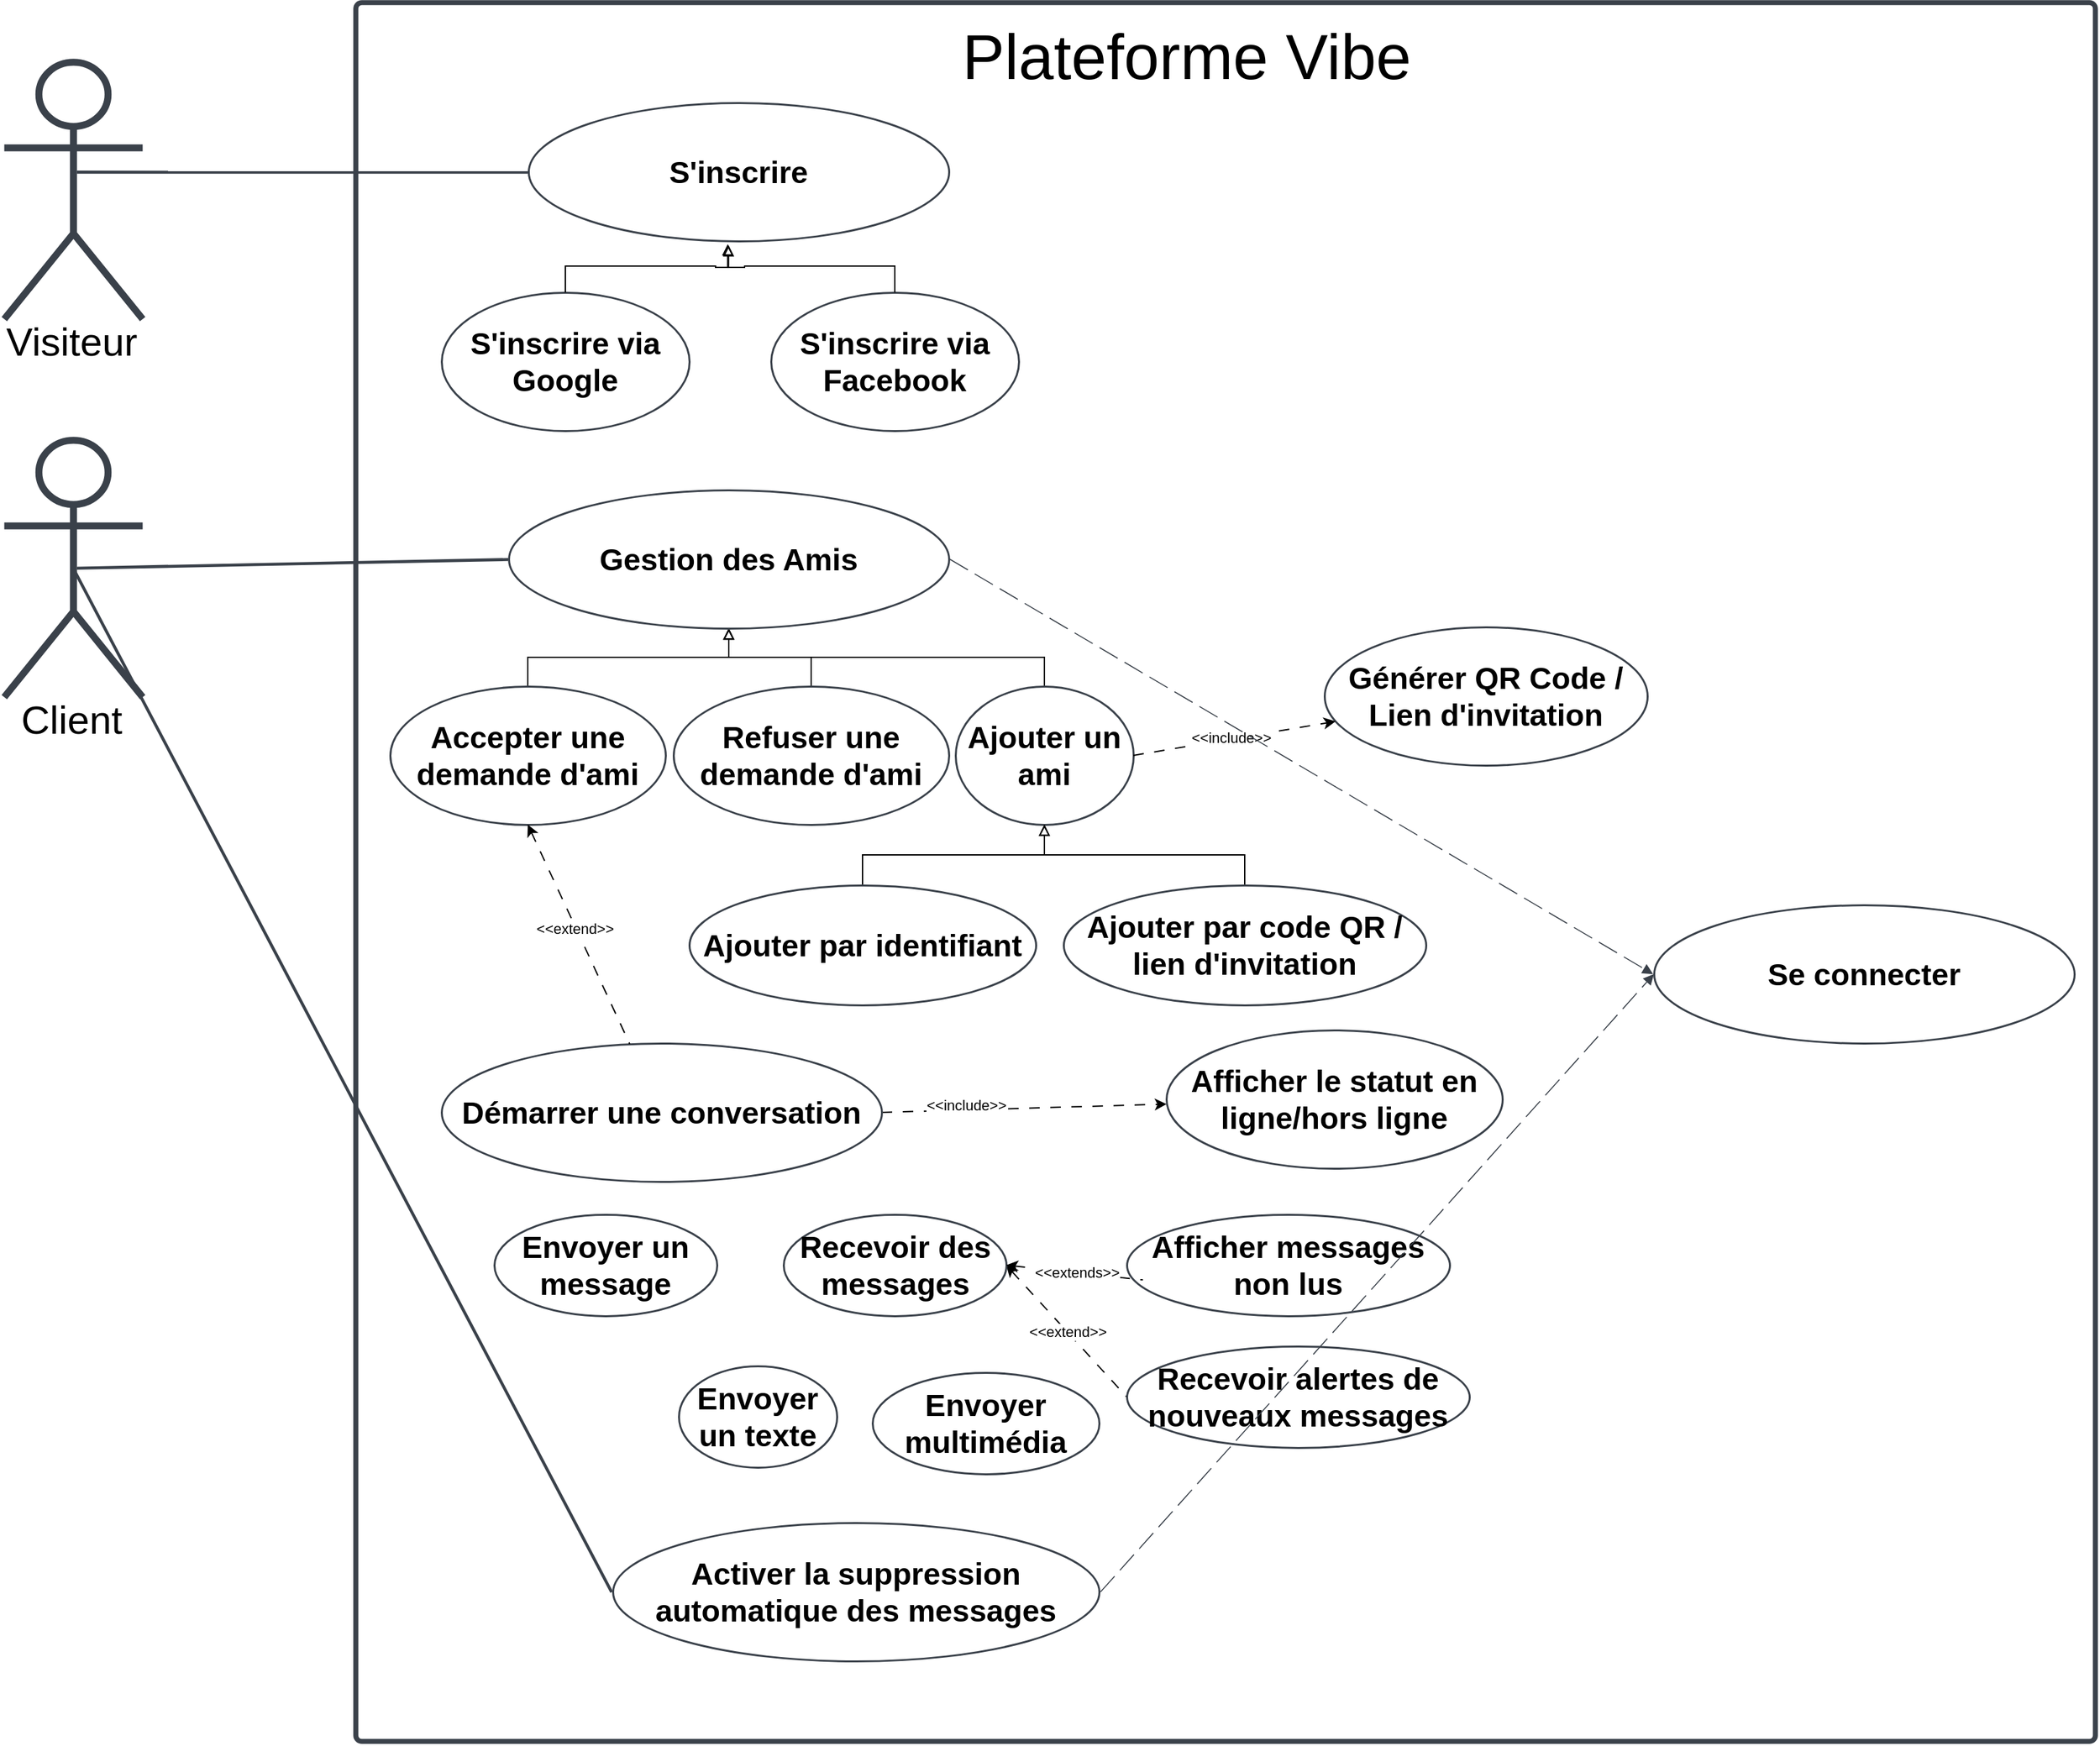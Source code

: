 <mxfile version="26.0.16">
  <diagram name="Page-1" id="78Awk6SsGqFOrTcoLzFU">
    <mxGraphModel dx="2336" dy="1994" grid="1" gridSize="10" guides="1" tooltips="1" connect="1" arrows="1" fold="1" page="1" pageScale="1" pageWidth="827" pageHeight="1169" math="0" shadow="0">
      <root>
        <mxCell id="0" />
        <mxCell id="1" parent="0" />
        <mxCell id="5-b9ar80urW7ufmgR8nd-1" value="" style="html=1;overflow=block;blockSpacing=1;whiteSpace=wrap;container=1;pointerEvents=0;collapsible=0;recursiveResize=0;fontSize=40;spacing=0;verticalAlign=middle;strokeColor=#3a414a;strokeOpacity=100;fillOpacity=0;rounded=1;absoluteArcSize=1;arcSize=9;fillColor=#000000;strokeWidth=3.8;lucidId=~mSAlCwzj~NE;" vertex="1" parent="1">
          <mxGeometry x="135" y="-450" width="1320" height="1320" as="geometry" />
        </mxCell>
        <mxCell id="5-b9ar80urW7ufmgR8nd-42" value="&lt;font style=&quot;font-size: 48px;&quot;&gt;Plateforme Vibe&lt;/font&gt;" style="text;html=1;align=center;verticalAlign=middle;resizable=0;points=[];autosize=1;strokeColor=none;fillColor=none;" vertex="1" parent="5-b9ar80urW7ufmgR8nd-1">
          <mxGeometry x="450" y="6" width="360" height="70" as="geometry" />
        </mxCell>
        <mxCell id="5-b9ar80urW7ufmgR8nd-43" value="S&#39;inscrire via Google" style="html=1;overflow=block;blockSpacing=1;whiteSpace=wrap;ellipse;fontSize=23.3;fontStyle=1;align=center;spacing=3.8;verticalAlign=middle;strokeColor=#3a414a;strokeOpacity=100;fillOpacity=0;rounded=1;absoluteArcSize=1;arcSize=9;fillColor=#000000;strokeWidth=1.5;lucidId=~mSAtD9ScKk.;" vertex="1" parent="5-b9ar80urW7ufmgR8nd-1">
          <mxGeometry x="65" y="220" width="188" height="105" as="geometry" />
        </mxCell>
        <mxCell id="5-b9ar80urW7ufmgR8nd-44" value="S&#39;inscrire via Facebook" style="html=1;overflow=block;blockSpacing=1;whiteSpace=wrap;ellipse;fontSize=23.3;fontStyle=1;align=center;spacing=3.8;verticalAlign=middle;strokeColor=#3a414a;strokeOpacity=100;fillOpacity=0;rounded=1;absoluteArcSize=1;arcSize=9;fillColor=#000000;strokeWidth=1.5;lucidId=~mSAtD9ScKk.;" vertex="1" parent="5-b9ar80urW7ufmgR8nd-1">
          <mxGeometry x="315" y="220" width="188" height="105" as="geometry" />
        </mxCell>
        <mxCell id="5-b9ar80urW7ufmgR8nd-118" style="edgeStyle=orthogonalEdgeStyle;rounded=0;orthogonalLoop=1;jettySize=auto;html=1;exitX=0.5;exitY=0;exitDx=0;exitDy=0;entryX=0.5;entryY=1;entryDx=0;entryDy=0;endArrow=block;endFill=0;" edge="1" parent="5-b9ar80urW7ufmgR8nd-1" source="5-b9ar80urW7ufmgR8nd-46" target="5-b9ar80urW7ufmgR8nd-4">
          <mxGeometry relative="1" as="geometry" />
        </mxCell>
        <mxCell id="5-b9ar80urW7ufmgR8nd-46" value="Accepter une demande d&#39;ami" style="html=1;overflow=block;blockSpacing=1;whiteSpace=wrap;ellipse;fontSize=23.3;fontStyle=1;align=center;spacing=3.8;strokeColor=#3a414a;strokeOpacity=100;fillOpacity=0;rounded=1;absoluteArcSize=1;arcSize=9;fillColor=#000000;strokeWidth=1.5;lucidId=~mSAoy~qvZ23;" vertex="1" parent="5-b9ar80urW7ufmgR8nd-1">
          <mxGeometry x="26" y="519" width="209" height="105" as="geometry" />
        </mxCell>
        <mxCell id="5-b9ar80urW7ufmgR8nd-114" style="rounded=0;orthogonalLoop=1;jettySize=auto;html=1;exitX=1;exitY=0.5;exitDx=0;exitDy=0;dashed=1;dashPattern=8 8;" edge="1" parent="5-b9ar80urW7ufmgR8nd-1" source="5-b9ar80urW7ufmgR8nd-17" target="5-b9ar80urW7ufmgR8nd-21">
          <mxGeometry relative="1" as="geometry" />
        </mxCell>
        <mxCell id="5-b9ar80urW7ufmgR8nd-115" value="&amp;lt;&amp;lt;include&amp;gt;&amp;gt;" style="edgeLabel;html=1;align=center;verticalAlign=middle;resizable=0;points=[];" vertex="1" connectable="0" parent="5-b9ar80urW7ufmgR8nd-114">
          <mxGeometry x="-0.414" y="4" relative="1" as="geometry">
            <mxPoint as="offset" />
          </mxGeometry>
        </mxCell>
        <mxCell id="5-b9ar80urW7ufmgR8nd-17" value="Démarrer une conversation" style="html=1;overflow=block;blockSpacing=1;whiteSpace=wrap;ellipse;fontSize=23.3;fontStyle=1;align=center;spacing=3.8;strokeColor=#3a414a;strokeOpacity=100;fillOpacity=0;rounded=1;absoluteArcSize=1;arcSize=9;fillColor=#000000;strokeWidth=1.5;lucidId=gsSAlLzOPal5;" vertex="1" parent="5-b9ar80urW7ufmgR8nd-1">
          <mxGeometry x="65" y="790" width="334" height="105" as="geometry" />
        </mxCell>
        <mxCell id="5-b9ar80urW7ufmgR8nd-104" style="rounded=0;orthogonalLoop=1;jettySize=auto;html=1;exitX=0.5;exitY=1;exitDx=0;exitDy=0;dashed=1;dashPattern=8 8;startArrow=classic;startFill=1;endArrow=none;" edge="1" parent="5-b9ar80urW7ufmgR8nd-1" source="5-b9ar80urW7ufmgR8nd-46" target="5-b9ar80urW7ufmgR8nd-17">
          <mxGeometry relative="1" as="geometry">
            <mxPoint x="129.5" y="609" as="sourcePoint" />
          </mxGeometry>
        </mxCell>
        <mxCell id="5-b9ar80urW7ufmgR8nd-105" value="&amp;lt;&amp;lt;extend&amp;gt;&amp;gt;" style="edgeLabel;html=1;align=center;verticalAlign=middle;resizable=0;points=[];" vertex="1" connectable="0" parent="5-b9ar80urW7ufmgR8nd-104">
          <mxGeometry x="-0.062" y="-1" relative="1" as="geometry">
            <mxPoint as="offset" />
          </mxGeometry>
        </mxCell>
        <mxCell id="5-b9ar80urW7ufmgR8nd-119" style="edgeStyle=orthogonalEdgeStyle;rounded=0;orthogonalLoop=1;jettySize=auto;html=1;exitX=0.5;exitY=0;exitDx=0;exitDy=0;endArrow=block;endFill=0;" edge="1" parent="5-b9ar80urW7ufmgR8nd-1" source="5-b9ar80urW7ufmgR8nd-56" target="5-b9ar80urW7ufmgR8nd-4">
          <mxGeometry relative="1" as="geometry" />
        </mxCell>
        <mxCell id="5-b9ar80urW7ufmgR8nd-56" value="Refuser une demande d&#39;ami" style="html=1;overflow=block;blockSpacing=1;whiteSpace=wrap;ellipse;fontSize=23.3;fontStyle=1;align=center;spacing=3.8;strokeColor=#3a414a;strokeOpacity=100;fillOpacity=0;rounded=1;absoluteArcSize=1;arcSize=9;fillColor=#000000;strokeWidth=1.5;lucidId=~mSAoy~qvZ23;" vertex="1" parent="5-b9ar80urW7ufmgR8nd-1">
          <mxGeometry x="241" y="519" width="209" height="105" as="geometry" />
        </mxCell>
        <mxCell id="5-b9ar80urW7ufmgR8nd-120" style="edgeStyle=orthogonalEdgeStyle;rounded=0;orthogonalLoop=1;jettySize=auto;html=1;exitX=0.5;exitY=0;exitDx=0;exitDy=0;entryX=0.5;entryY=1;entryDx=0;entryDy=0;endArrow=block;endFill=0;" edge="1" parent="5-b9ar80urW7ufmgR8nd-1" source="5-b9ar80urW7ufmgR8nd-57" target="5-b9ar80urW7ufmgR8nd-4">
          <mxGeometry relative="1" as="geometry">
            <mxPoint x="285" y="470" as="targetPoint" />
          </mxGeometry>
        </mxCell>
        <mxCell id="5-b9ar80urW7ufmgR8nd-57" value="Ajouter un ami" style="html=1;overflow=block;blockSpacing=1;whiteSpace=wrap;ellipse;fontSize=23.3;fontStyle=1;align=center;spacing=3.8;strokeColor=#3a414a;strokeOpacity=100;fillOpacity=0;rounded=1;absoluteArcSize=1;arcSize=9;fillColor=#000000;strokeWidth=1.5;lucidId=~mSAoy~qvZ23;" vertex="1" parent="5-b9ar80urW7ufmgR8nd-1">
          <mxGeometry x="455" y="519" width="135" height="105" as="geometry" />
        </mxCell>
        <mxCell id="5-b9ar80urW7ufmgR8nd-14" value="Activer la suppression automatique des messages" style="html=1;overflow=block;blockSpacing=1;whiteSpace=wrap;ellipse;fontSize=23.3;fontStyle=1;align=center;spacing=3.8;strokeColor=#3a414a;strokeOpacity=100;fillOpacity=0;rounded=1;absoluteArcSize=1;arcSize=9;fillColor=#000000;strokeWidth=1.5;lucidId=~mSAyC2ZrvZS;" vertex="1" parent="5-b9ar80urW7ufmgR8nd-1">
          <mxGeometry x="195" y="1154" width="369" height="105" as="geometry" />
        </mxCell>
        <mxCell id="5-b9ar80urW7ufmgR8nd-21" value="Afficher le statut en ligne/hors ligne" style="html=1;overflow=block;blockSpacing=1;whiteSpace=wrap;ellipse;fontSize=23.3;fontStyle=1;align=center;spacing=3.8;strokeColor=#3a414a;strokeOpacity=100;fillOpacity=0;rounded=1;absoluteArcSize=1;arcSize=9;fillColor=#000000;strokeWidth=1.5;lucidId=pBSA6-z_cCOx;" vertex="1" parent="5-b9ar80urW7ufmgR8nd-1">
          <mxGeometry x="615" y="780" width="255" height="105" as="geometry" />
        </mxCell>
        <mxCell id="5-b9ar80urW7ufmgR8nd-121" style="edgeStyle=orthogonalEdgeStyle;rounded=0;orthogonalLoop=1;jettySize=auto;html=1;exitX=0.5;exitY=0;exitDx=0;exitDy=0;entryX=0.5;entryY=1;entryDx=0;entryDy=0;endArrow=block;endFill=0;" edge="1" parent="5-b9ar80urW7ufmgR8nd-1" source="5-b9ar80urW7ufmgR8nd-58" target="5-b9ar80urW7ufmgR8nd-57">
          <mxGeometry relative="1" as="geometry" />
        </mxCell>
        <mxCell id="5-b9ar80urW7ufmgR8nd-58" value="Ajouter par identifiant" style="html=1;overflow=block;blockSpacing=1;whiteSpace=wrap;ellipse;fontSize=23.3;fontStyle=1;align=center;spacing=3.8;strokeColor=#3a414a;strokeOpacity=100;fillOpacity=0;rounded=1;absoluteArcSize=1;arcSize=9;fillColor=#000000;strokeWidth=1.5;lucidId=~mSAoy~qvZ23;" vertex="1" parent="5-b9ar80urW7ufmgR8nd-1">
          <mxGeometry x="253" y="670" width="263" height="91" as="geometry" />
        </mxCell>
        <mxCell id="5-b9ar80urW7ufmgR8nd-122" style="edgeStyle=orthogonalEdgeStyle;rounded=0;orthogonalLoop=1;jettySize=auto;html=1;exitX=0.5;exitY=0;exitDx=0;exitDy=0;entryX=0.5;entryY=1;entryDx=0;entryDy=0;endArrow=block;endFill=0;" edge="1" parent="5-b9ar80urW7ufmgR8nd-1" source="5-b9ar80urW7ufmgR8nd-59" target="5-b9ar80urW7ufmgR8nd-57">
          <mxGeometry relative="1" as="geometry">
            <mxPoint x="525" y="630" as="targetPoint" />
          </mxGeometry>
        </mxCell>
        <mxCell id="5-b9ar80urW7ufmgR8nd-59" value="Ajouter par code QR / lien d&#39;invitation" style="html=1;overflow=block;blockSpacing=1;whiteSpace=wrap;ellipse;fontSize=23.3;fontStyle=1;align=center;spacing=3.8;strokeColor=#3a414a;strokeOpacity=100;fillOpacity=0;rounded=1;absoluteArcSize=1;arcSize=9;fillColor=#000000;strokeWidth=1.5;lucidId=~mSAoy~qvZ23;" vertex="1" parent="5-b9ar80urW7ufmgR8nd-1">
          <mxGeometry x="537" y="670" width="275" height="91" as="geometry" />
        </mxCell>
        <mxCell id="5-b9ar80urW7ufmgR8nd-79" value="Générer QR Code / Lien d&#39;invitation" style="html=1;overflow=block;blockSpacing=1;whiteSpace=wrap;ellipse;fontSize=23.3;fontStyle=1;align=center;spacing=3.8;strokeColor=#3a414a;strokeOpacity=100;fillOpacity=0;rounded=1;absoluteArcSize=1;arcSize=9;fillColor=#000000;strokeWidth=1.5;lucidId=~mSAoy~qvZ23;" vertex="1" parent="5-b9ar80urW7ufmgR8nd-1">
          <mxGeometry x="735" y="474" width="245" height="105" as="geometry" />
        </mxCell>
        <mxCell id="5-b9ar80urW7ufmgR8nd-80" style="rounded=0;orthogonalLoop=1;jettySize=auto;html=1;exitX=1;exitY=0.5;exitDx=0;exitDy=0;dashed=1;dashPattern=8 8;endArrow=classic;endFill=1;" edge="1" parent="5-b9ar80urW7ufmgR8nd-1" source="5-b9ar80urW7ufmgR8nd-57" target="5-b9ar80urW7ufmgR8nd-79">
          <mxGeometry relative="1" as="geometry" />
        </mxCell>
        <mxCell id="5-b9ar80urW7ufmgR8nd-81" value="&amp;lt;&amp;lt;include&amp;gt;&amp;gt;" style="edgeLabel;html=1;align=center;verticalAlign=middle;resizable=0;points=[];" vertex="1" connectable="0" parent="5-b9ar80urW7ufmgR8nd-80">
          <mxGeometry x="-0.035" y="2" relative="1" as="geometry">
            <mxPoint y="1" as="offset" />
          </mxGeometry>
        </mxCell>
        <mxCell id="5-b9ar80urW7ufmgR8nd-102" value="Envoyer un message" style="html=1;overflow=block;blockSpacing=1;whiteSpace=wrap;ellipse;fontSize=23.3;fontStyle=1;align=center;spacing=3.8;strokeColor=#3a414a;strokeOpacity=100;fillOpacity=0;rounded=1;absoluteArcSize=1;arcSize=9;fillColor=#000000;strokeWidth=1.5;lucidId=~mSA3CYrI3wj;" vertex="1" parent="5-b9ar80urW7ufmgR8nd-1">
          <mxGeometry x="105" y="920" width="169" height="77" as="geometry" />
        </mxCell>
        <mxCell id="5-b9ar80urW7ufmgR8nd-111" style="rounded=0;orthogonalLoop=1;jettySize=auto;html=1;exitX=1;exitY=0.5;exitDx=0;exitDy=0;entryX=0;entryY=0.5;entryDx=0;entryDy=0;endArrow=none;endFill=1;startFill=1;startArrow=classic;dashed=1;dashPattern=8 8;" edge="1" parent="5-b9ar80urW7ufmgR8nd-1" source="5-b9ar80urW7ufmgR8nd-103" target="5-b9ar80urW7ufmgR8nd-108">
          <mxGeometry relative="1" as="geometry" />
        </mxCell>
        <mxCell id="5-b9ar80urW7ufmgR8nd-113" value="&amp;lt;&amp;lt;extend&amp;gt;&amp;gt;" style="edgeLabel;html=1;align=center;verticalAlign=middle;resizable=0;points=[];" vertex="1" connectable="0" parent="5-b9ar80urW7ufmgR8nd-111">
          <mxGeometry x="0.001" relative="1" as="geometry">
            <mxPoint as="offset" />
          </mxGeometry>
        </mxCell>
        <mxCell id="5-b9ar80urW7ufmgR8nd-103" value="Recevoir des messages" style="html=1;overflow=block;blockSpacing=1;whiteSpace=wrap;ellipse;fontSize=23.3;fontStyle=1;align=center;spacing=3.8;strokeColor=#3a414a;strokeOpacity=100;fillOpacity=0;rounded=1;absoluteArcSize=1;arcSize=9;fillColor=#000000;strokeWidth=1.5;lucidId=~mSA3CYrI3wj;" vertex="1" parent="5-b9ar80urW7ufmgR8nd-1">
          <mxGeometry x="324.5" y="920" width="169" height="77" as="geometry" />
        </mxCell>
        <mxCell id="5-b9ar80urW7ufmgR8nd-106" value="Envoyer un texte" style="html=1;overflow=block;blockSpacing=1;whiteSpace=wrap;ellipse;fontSize=23.3;fontStyle=1;align=center;spacing=3.8;strokeColor=#3a414a;strokeOpacity=100;fillOpacity=0;rounded=1;absoluteArcSize=1;arcSize=9;fillColor=#000000;strokeWidth=1.5;lucidId=~mSA3CYrI3wj;" vertex="1" parent="5-b9ar80urW7ufmgR8nd-1">
          <mxGeometry x="245" y="1035" width="120" height="77" as="geometry" />
        </mxCell>
        <mxCell id="5-b9ar80urW7ufmgR8nd-107" value="Envoyer multimédia" style="html=1;overflow=block;blockSpacing=1;whiteSpace=wrap;ellipse;fontSize=23.3;fontStyle=1;align=center;spacing=3.8;strokeColor=#3a414a;strokeOpacity=100;fillOpacity=0;rounded=1;absoluteArcSize=1;arcSize=9;fillColor=#000000;strokeWidth=1.5;lucidId=~mSA3CYrI3wj;" vertex="1" parent="5-b9ar80urW7ufmgR8nd-1">
          <mxGeometry x="392" y="1040" width="172" height="77" as="geometry" />
        </mxCell>
        <mxCell id="5-b9ar80urW7ufmgR8nd-109" value="Afficher messages non lus" style="html=1;overflow=block;blockSpacing=1;whiteSpace=wrap;ellipse;fontSize=23.3;fontStyle=1;align=center;spacing=3.8;strokeColor=#3a414a;strokeOpacity=100;fillOpacity=0;rounded=1;absoluteArcSize=1;arcSize=9;fillColor=#000000;strokeWidth=1.5;lucidId=~mSA3CYrI3wj;" vertex="1" parent="5-b9ar80urW7ufmgR8nd-1">
          <mxGeometry x="585" y="920" width="245" height="77" as="geometry" />
        </mxCell>
        <mxCell id="5-b9ar80urW7ufmgR8nd-108" value="Recevoir alertes de nouveaux messages" style="html=1;overflow=block;blockSpacing=1;whiteSpace=wrap;ellipse;fontSize=23.3;fontStyle=1;align=center;spacing=3.8;strokeColor=#3a414a;strokeOpacity=100;fillOpacity=0;rounded=1;absoluteArcSize=1;arcSize=9;fillColor=#000000;strokeWidth=1.5;lucidId=~mSA3CYrI3wj;" vertex="1" parent="5-b9ar80urW7ufmgR8nd-1">
          <mxGeometry x="585" y="1020" width="260" height="77" as="geometry" />
        </mxCell>
        <mxCell id="5-b9ar80urW7ufmgR8nd-110" style="rounded=0;orthogonalLoop=1;jettySize=auto;html=1;exitX=1;exitY=0.5;exitDx=0;exitDy=0;entryX=0.05;entryY=0.645;entryDx=0;entryDy=0;entryPerimeter=0;endArrow=none;startFill=1;dashed=1;dashPattern=8 8;startArrow=classic;" edge="1" parent="5-b9ar80urW7ufmgR8nd-1" source="5-b9ar80urW7ufmgR8nd-103" target="5-b9ar80urW7ufmgR8nd-109">
          <mxGeometry relative="1" as="geometry" />
        </mxCell>
        <mxCell id="5-b9ar80urW7ufmgR8nd-112" value="&amp;lt;&amp;lt;extends&amp;gt;&amp;gt;" style="edgeLabel;html=1;align=center;verticalAlign=middle;resizable=0;points=[];" vertex="1" connectable="0" parent="5-b9ar80urW7ufmgR8nd-110">
          <mxGeometry x="0.029" relative="1" as="geometry">
            <mxPoint as="offset" />
          </mxGeometry>
        </mxCell>
        <mxCell id="5-b9ar80urW7ufmgR8nd-4" value="Gestion des Amis" style="html=1;overflow=block;blockSpacing=1;whiteSpace=wrap;ellipse;fontSize=23.3;fontStyle=1;align=center;spacing=3.8;strokeColor=#3a414a;strokeOpacity=100;fillOpacity=0;rounded=1;absoluteArcSize=1;arcSize=9;fillColor=#000000;strokeWidth=1.5;lucidId=~mSAoy~qvZ23;" vertex="1" parent="5-b9ar80urW7ufmgR8nd-1">
          <mxGeometry x="116" y="370" width="334" height="105" as="geometry" />
        </mxCell>
        <mxCell id="5-b9ar80urW7ufmgR8nd-5" value="Se connecter" style="html=1;overflow=block;blockSpacing=1;whiteSpace=wrap;ellipse;fontSize=23.3;fontStyle=1;align=center;spacing=3.8;strokeColor=#3a414a;strokeOpacity=100;fillOpacity=0;rounded=1;absoluteArcSize=1;arcSize=9;fillColor=#000000;strokeWidth=1.5;lucidId=~mSARLXHdl3R;" vertex="1" parent="5-b9ar80urW7ufmgR8nd-1">
          <mxGeometry x="985" y="685" width="319" height="105" as="geometry" />
        </mxCell>
        <mxCell id="5-b9ar80urW7ufmgR8nd-26" value="" style="html=1;jettySize=18;whiteSpace=wrap;fontSize=13;strokeColor=#3a414a;strokeOpacity=100;dashed=1;fixDash=1;dashPattern=16 6;strokeWidth=0.8;rounded=0;startArrow=none;endArrow=block;endFill=1;exitX=1.002;exitY=0.5;exitPerimeter=0;entryX=-0.002;entryY=0.5;entryPerimeter=0;lucidId=F91GQZwb2LO2;" edge="1" parent="5-b9ar80urW7ufmgR8nd-1" source="5-b9ar80urW7ufmgR8nd-4" target="5-b9ar80urW7ufmgR8nd-5">
          <mxGeometry width="100" height="100" relative="1" as="geometry">
            <Array as="points" />
          </mxGeometry>
        </mxCell>
        <mxCell id="5-b9ar80urW7ufmgR8nd-32" value="" style="html=1;jettySize=18;whiteSpace=wrap;fontSize=13;strokeColor=#3a414a;strokeOpacity=100;dashed=1;fixDash=1;dashPattern=16 6;strokeWidth=0.8;rounded=0;startArrow=none;endArrow=block;endFill=1;exitX=1.003;exitY=0.5;exitPerimeter=0;lucidId=o-1Gq~654F_8;entryX=0;entryY=0.5;entryDx=0;entryDy=0;" edge="1" parent="5-b9ar80urW7ufmgR8nd-1" source="5-b9ar80urW7ufmgR8nd-14" target="5-b9ar80urW7ufmgR8nd-5">
          <mxGeometry width="100" height="100" relative="1" as="geometry">
            <Array as="points" />
            <mxPoint x="932" y="676" as="targetPoint" />
          </mxGeometry>
        </mxCell>
        <mxCell id="5-b9ar80urW7ufmgR8nd-2" value="Client" style="html=1;overflow=block;blockSpacing=1;shape=umlActor;labelPosition=center;verticalLabelPosition=bottom;verticalAlign=top;whiteSpace=nowrap;fontSize=30;spacing=0;strokeColor=#3a414a;strokeOpacity=100;fillOpacity=100;rounded=1;absoluteArcSize=1;arcSize=9;fillColor=#ffffff;strokeWidth=5.3;lucidId=~mSALE40JAP5;" vertex="1" parent="1">
          <mxGeometry x="-132" y="-118" width="105" height="195" as="geometry" />
        </mxCell>
        <mxCell id="5-b9ar80urW7ufmgR8nd-7" value="" style="html=1;jettySize=18;whiteSpace=wrap;fontSize=13;strokeColor=#3a414a;strokeOpacity=100;strokeWidth=2.3;rounded=0;startArrow=none;endArrow=none;exitX=0.525;exitY=0.498;exitPerimeter=0;entryX=-0.002;entryY=0.5;entryPerimeter=0;lucidId=~mSAIsDjWqgs;" edge="1" parent="1" source="5-b9ar80urW7ufmgR8nd-2" target="5-b9ar80urW7ufmgR8nd-4">
          <mxGeometry width="100" height="100" relative="1" as="geometry">
            <Array as="points" />
          </mxGeometry>
        </mxCell>
        <mxCell id="5-b9ar80urW7ufmgR8nd-8" value="S&#39;inscrire" style="html=1;overflow=block;blockSpacing=1;whiteSpace=wrap;ellipse;fontSize=23.3;fontStyle=1;align=center;spacing=3.8;verticalAlign=middle;strokeColor=#3a414a;strokeOpacity=100;fillOpacity=0;rounded=1;absoluteArcSize=1;arcSize=9;fillColor=#000000;strokeWidth=1.5;lucidId=~mSAtD9ScKk.;" vertex="1" parent="1">
          <mxGeometry x="266" y="-374" width="319" height="105" as="geometry" />
        </mxCell>
        <mxCell id="5-b9ar80urW7ufmgR8nd-9" value="" style="html=1;jettySize=18;whiteSpace=wrap;fontSize=13;strokeColor=#3a414a;strokeOpacity=100;strokeWidth=2.3;rounded=0;startArrow=none;endArrow=none;exitX=0.525;exitY=0.428;exitPerimeter=0;entryX=-0.002;entryY=0.5;entryPerimeter=0;lucidId=~mSAEQS_zCVy;" edge="1" parent="1" source="5-b9ar80urW7ufmgR8nd-24" target="5-b9ar80urW7ufmgR8nd-8">
          <mxGeometry width="100" height="100" relative="1" as="geometry">
            <Array as="points" />
          </mxGeometry>
        </mxCell>
        <mxCell id="5-b9ar80urW7ufmgR8nd-20" value="" style="html=1;jettySize=18;whiteSpace=wrap;fontSize=13;strokeColor=#3a414a;strokeOpacity=100;strokeWidth=2.3;rounded=0;startArrow=none;endArrow=none;exitX=0.5;exitY=0.5;exitPerimeter=0;entryX=-0.003;entryY=0.5;entryPerimeter=0;lucidId=mxSA1QSZ7WK5;exitDx=0;exitDy=0;" edge="1" parent="1" source="5-b9ar80urW7ufmgR8nd-2" target="5-b9ar80urW7ufmgR8nd-14">
          <mxGeometry width="100" height="100" relative="1" as="geometry">
            <Array as="points" />
          </mxGeometry>
        </mxCell>
        <mxCell id="5-b9ar80urW7ufmgR8nd-24" value="Visiteur" style="html=1;overflow=block;blockSpacing=1;shape=umlActor;labelPosition=center;verticalLabelPosition=bottom;verticalAlign=top;whiteSpace=nowrap;fontSize=30;spacing=0;strokeColor=#3a414a;strokeOpacity=100;fillOpacity=100;rounded=1;absoluteArcSize=1;arcSize=9;fillColor=#ffffff;strokeWidth=5.3;lucidId=b61GEoWztcs7;" vertex="1" parent="1">
          <mxGeometry x="-132" y="-405" width="105" height="195" as="geometry" />
        </mxCell>
        <mxCell id="5-b9ar80urW7ufmgR8nd-116" style="edgeStyle=orthogonalEdgeStyle;rounded=0;orthogonalLoop=1;jettySize=auto;html=1;exitX=0.5;exitY=0;exitDx=0;exitDy=0;entryX=0.474;entryY=1.023;entryDx=0;entryDy=0;entryPerimeter=0;endArrow=block;endFill=0;" edge="1" parent="1" source="5-b9ar80urW7ufmgR8nd-43" target="5-b9ar80urW7ufmgR8nd-8">
          <mxGeometry relative="1" as="geometry" />
        </mxCell>
        <mxCell id="5-b9ar80urW7ufmgR8nd-117" style="edgeStyle=orthogonalEdgeStyle;rounded=0;orthogonalLoop=1;jettySize=auto;html=1;exitX=0.5;exitY=0;exitDx=0;exitDy=0;entryX=0.476;entryY=1.03;entryDx=0;entryDy=0;entryPerimeter=0;endArrow=block;endFill=0;" edge="1" parent="1" source="5-b9ar80urW7ufmgR8nd-44" target="5-b9ar80urW7ufmgR8nd-8">
          <mxGeometry relative="1" as="geometry" />
        </mxCell>
      </root>
    </mxGraphModel>
  </diagram>
</mxfile>
